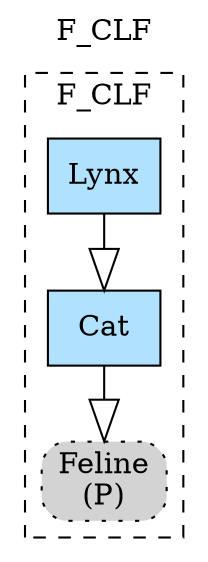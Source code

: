 digraph {graph[label=F_CLF,labelloc=tl,labelfontsize=12];
subgraph cluster_F_CLF{style=dashed;label=F_CLF;
"Lynx"[shape=record,fillcolor=lightskyblue1,style = filled,label="Lynx"];
"Cat"[shape=record,fillcolor=lightskyblue1,style = filled,label="Cat"];
"PFeline"[shape=box,fillcolor=lightgray,style ="rounded,filled,dotted",label=<Feline<br/>(P)>];

"Lynx"->"Cat"[arrowhead=onormal,arrowsize=2.0];
"Cat"->"PFeline"[arrowhead=onormal,arrowsize=2.0];

}

}